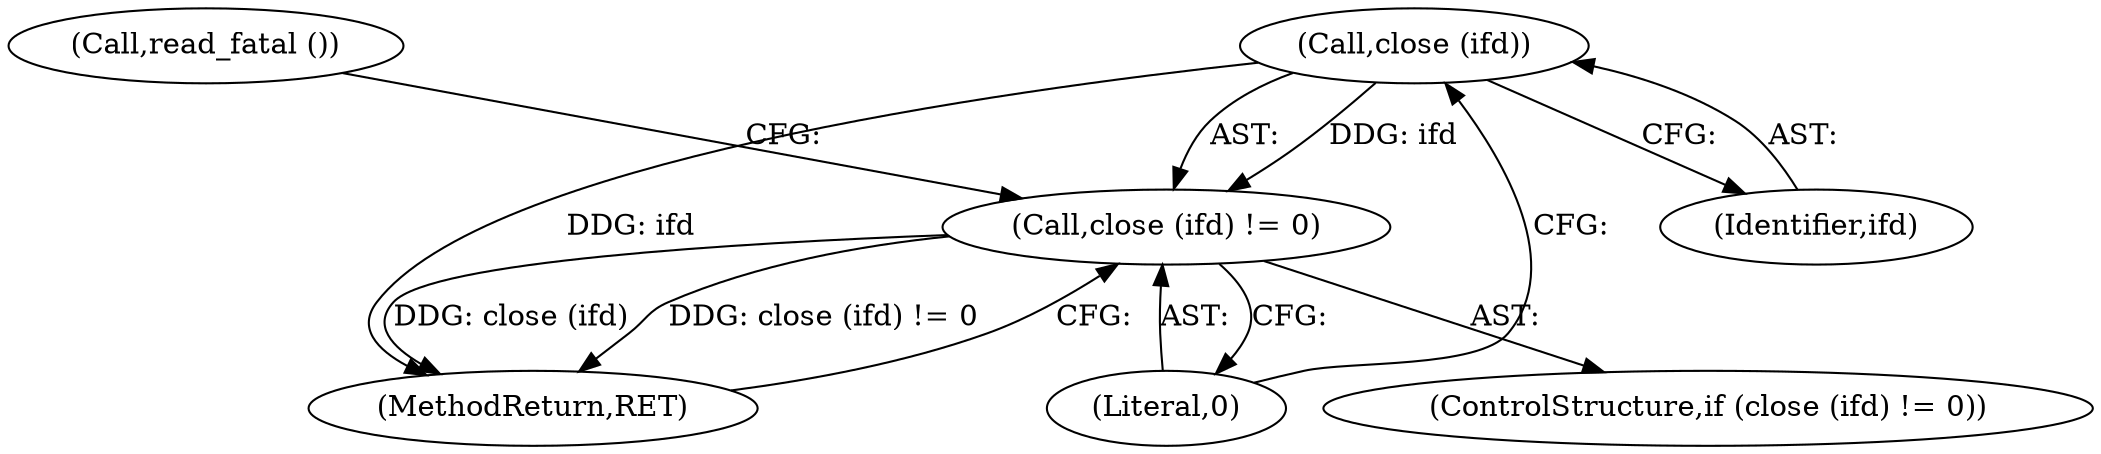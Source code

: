 digraph "0_savannah_dce4683cbbe107a95f1f0d45fabc304acfb5d71a@API" {
"1000201" [label="(Call,close (ifd))"];
"1000200" [label="(Call,close (ifd) != 0)"];
"1000199" [label="(ControlStructure,if (close (ifd) != 0))"];
"1000203" [label="(Literal,0)"];
"1000205" [label="(MethodReturn,RET)"];
"1000204" [label="(Call,read_fatal ())"];
"1000200" [label="(Call,close (ifd) != 0)"];
"1000201" [label="(Call,close (ifd))"];
"1000202" [label="(Identifier,ifd)"];
"1000201" -> "1000200"  [label="AST: "];
"1000201" -> "1000202"  [label="CFG: "];
"1000202" -> "1000201"  [label="AST: "];
"1000203" -> "1000201"  [label="CFG: "];
"1000201" -> "1000205"  [label="DDG: ifd"];
"1000201" -> "1000200"  [label="DDG: ifd"];
"1000200" -> "1000199"  [label="AST: "];
"1000200" -> "1000203"  [label="CFG: "];
"1000203" -> "1000200"  [label="AST: "];
"1000204" -> "1000200"  [label="CFG: "];
"1000205" -> "1000200"  [label="CFG: "];
"1000200" -> "1000205"  [label="DDG: close (ifd)"];
"1000200" -> "1000205"  [label="DDG: close (ifd) != 0"];
}
